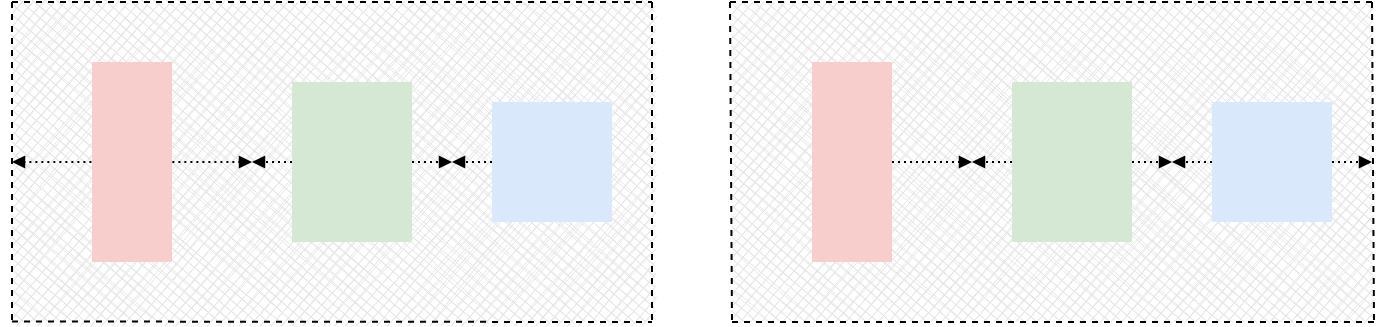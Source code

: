 <mxfile>
    <diagram id="cD52tqRjU22jmfu8s6Lm" name="Page-1">
        <mxGraphModel dx="1966" dy="629" grid="1" gridSize="10" guides="1" tooltips="1" connect="1" arrows="1" fold="1" page="1" pageScale="1" pageWidth="850" pageHeight="1100" math="0" shadow="0">
            <root>
                <mxCell id="0"/>
                <mxCell id="1" parent="0"/>
                <mxCell id="166" value="" style="rounded=0;whiteSpace=wrap;html=1;strokeColor=none;sketch=1;fillStyle=cross-hatch;fillColor=#E6E6E6;strokeWidth=1;" parent="1" vertex="1">
                    <mxGeometry width="320" height="160" as="geometry"/>
                </mxCell>
                <mxCell id="167" value="" style="endArrow=none;html=1;dashed=1;" parent="1" edge="1">
                    <mxGeometry width="50" height="50" relative="1" as="geometry">
                        <mxPoint as="sourcePoint"/>
                        <mxPoint x="320" as="targetPoint"/>
                    </mxGeometry>
                </mxCell>
                <mxCell id="169" value="" style="endArrow=none;html=1;dashed=1;" parent="1" edge="1">
                    <mxGeometry width="50" height="50" relative="1" as="geometry">
                        <mxPoint y="159.75" as="sourcePoint"/>
                        <mxPoint x="320" y="160" as="targetPoint"/>
                    </mxGeometry>
                </mxCell>
                <mxCell id="179" value="" style="rounded=0;whiteSpace=wrap;html=1;strokeColor=none;fillColor=#f8cecc;perimeterSpacing=0;" parent="1" vertex="1">
                    <mxGeometry x="40" y="30" width="40" height="100" as="geometry"/>
                </mxCell>
                <mxCell id="168" value="" style="endArrow=none;html=1;dashed=1;" parent="1" edge="1">
                    <mxGeometry width="50" height="50" relative="1" as="geometry">
                        <mxPoint as="sourcePoint"/>
                        <mxPoint y="160" as="targetPoint"/>
                    </mxGeometry>
                </mxCell>
                <mxCell id="193" value="" style="rounded=0;whiteSpace=wrap;html=1;strokeColor=none;fillColor=#d5e8d4;perimeterSpacing=0;" parent="1" vertex="1">
                    <mxGeometry x="140" y="40" width="60" height="80" as="geometry"/>
                </mxCell>
                <mxCell id="194" value="" style="rounded=0;whiteSpace=wrap;html=1;strokeColor=none;fillColor=#dae8fc;perimeterSpacing=0;" parent="1" vertex="1">
                    <mxGeometry x="240" y="50" width="60" height="60" as="geometry"/>
                </mxCell>
                <mxCell id="189" value="" style="endArrow=none;html=1;dashed=1;" parent="1" edge="1">
                    <mxGeometry width="50" height="50" relative="1" as="geometry">
                        <mxPoint x="320" as="sourcePoint"/>
                        <mxPoint x="320" y="160" as="targetPoint"/>
                    </mxGeometry>
                </mxCell>
                <mxCell id="195" value="" style="endArrow=block;dashed=1;html=1;fontFamily=Lucida Console;dashPattern=1 2;endFill=1;endSize=4;" parent="1" edge="1">
                    <mxGeometry width="50" height="50" relative="1" as="geometry">
                        <mxPoint x="80.19" y="80" as="sourcePoint"/>
                        <mxPoint x="120" y="80" as="targetPoint"/>
                    </mxGeometry>
                </mxCell>
                <mxCell id="196" value="" style="endArrow=block;dashed=1;html=1;fontFamily=Lucida Console;dashPattern=1 2;endFill=1;endSize=4;" parent="1" edge="1">
                    <mxGeometry width="50" height="50" relative="1" as="geometry">
                        <mxPoint x="39.69" y="80" as="sourcePoint"/>
                        <mxPoint y="80" as="targetPoint"/>
                    </mxGeometry>
                </mxCell>
                <mxCell id="223" value="" style="endArrow=block;dashed=1;html=1;fontFamily=Lucida Console;dashPattern=1 2;endFill=1;endSize=4;exitX=0;exitY=0.5;exitDx=0;exitDy=0;" edge="1" parent="1" source="193">
                    <mxGeometry width="50" height="50" relative="1" as="geometry">
                        <mxPoint x="90.19" y="90" as="sourcePoint"/>
                        <mxPoint x="120" y="80" as="targetPoint"/>
                    </mxGeometry>
                </mxCell>
                <mxCell id="224" value="" style="endArrow=block;dashed=1;html=1;fontFamily=Lucida Console;dashPattern=1 2;endFill=1;endSize=4;exitX=1;exitY=0.5;exitDx=0;exitDy=0;" edge="1" parent="1" source="193">
                    <mxGeometry width="50" height="50" relative="1" as="geometry">
                        <mxPoint x="150" y="90" as="sourcePoint"/>
                        <mxPoint x="220" y="80" as="targetPoint"/>
                    </mxGeometry>
                </mxCell>
                <mxCell id="225" value="" style="endArrow=block;dashed=1;html=1;fontFamily=Lucida Console;dashPattern=1 2;endFill=1;endSize=4;exitX=0;exitY=0.5;exitDx=0;exitDy=0;" edge="1" parent="1" source="194">
                    <mxGeometry width="50" height="50" relative="1" as="geometry">
                        <mxPoint x="210" y="90" as="sourcePoint"/>
                        <mxPoint x="220" y="80" as="targetPoint"/>
                    </mxGeometry>
                </mxCell>
                <mxCell id="227" value="" style="rounded=0;whiteSpace=wrap;html=1;strokeColor=none;sketch=1;fillStyle=cross-hatch;fillColor=#E6E6E6;strokeWidth=1;rotation=0;" vertex="1" parent="1">
                    <mxGeometry x="360" width="320" height="160" as="geometry"/>
                </mxCell>
                <mxCell id="228" value="" style="endArrow=none;html=1;dashed=1;" edge="1" parent="1">
                    <mxGeometry width="50" height="50" relative="1" as="geometry">
                        <mxPoint x="359" as="sourcePoint"/>
                        <mxPoint x="680" as="targetPoint"/>
                    </mxGeometry>
                </mxCell>
                <mxCell id="229" value="" style="endArrow=none;html=1;dashed=1;" edge="1" parent="1">
                    <mxGeometry width="50" height="50" relative="1" as="geometry">
                        <mxPoint x="360" y="160" as="sourcePoint"/>
                        <mxPoint x="681" y="160" as="targetPoint"/>
                    </mxGeometry>
                </mxCell>
                <mxCell id="230" value="" style="rounded=0;whiteSpace=wrap;html=1;strokeColor=none;fillColor=#f8cecc;perimeterSpacing=0;rotation=0;" vertex="1" parent="1">
                    <mxGeometry x="400" y="30" width="40" height="100" as="geometry"/>
                </mxCell>
                <mxCell id="231" value="" style="endArrow=none;html=1;dashed=1;" edge="1" parent="1">
                    <mxGeometry width="50" height="50" relative="1" as="geometry">
                        <mxPoint x="359" as="sourcePoint"/>
                        <mxPoint x="360" y="160" as="targetPoint"/>
                    </mxGeometry>
                </mxCell>
                <mxCell id="232" value="" style="rounded=0;whiteSpace=wrap;html=1;strokeColor=none;fillColor=#d5e8d4;perimeterSpacing=0;rotation=0;" vertex="1" parent="1">
                    <mxGeometry x="500" y="40" width="60" height="80" as="geometry"/>
                </mxCell>
                <mxCell id="233" value="" style="rounded=0;whiteSpace=wrap;html=1;strokeColor=none;fillColor=#dae8fc;perimeterSpacing=0;rotation=0;" vertex="1" parent="1">
                    <mxGeometry x="600" y="50" width="60" height="60" as="geometry"/>
                </mxCell>
                <mxCell id="234" value="" style="endArrow=none;html=1;dashed=1;" edge="1" parent="1">
                    <mxGeometry width="50" height="50" relative="1" as="geometry">
                        <mxPoint x="680" as="sourcePoint"/>
                        <mxPoint x="681" y="160" as="targetPoint"/>
                    </mxGeometry>
                </mxCell>
                <mxCell id="235" value="" style="endArrow=block;dashed=1;html=1;fontFamily=Lucida Console;dashPattern=1 2;endFill=1;endSize=4;" edge="1" parent="1">
                    <mxGeometry width="50" height="50" relative="1" as="geometry">
                        <mxPoint x="440" y="80" as="sourcePoint"/>
                        <mxPoint x="480" y="80" as="targetPoint"/>
                    </mxGeometry>
                </mxCell>
                <mxCell id="236" value="" style="endArrow=block;dashed=1;html=1;fontFamily=Lucida Console;dashPattern=1 2;endFill=1;endSize=4;exitX=1;exitY=0.5;exitDx=0;exitDy=0;" edge="1" parent="1" source="233">
                    <mxGeometry width="50" height="50" relative="1" as="geometry">
                        <mxPoint x="400" y="80" as="sourcePoint"/>
                        <mxPoint x="680" y="80" as="targetPoint"/>
                    </mxGeometry>
                </mxCell>
                <mxCell id="237" value="" style="endArrow=block;dashed=1;html=1;fontFamily=Lucida Console;dashPattern=1 2;endFill=1;endSize=4;exitX=0;exitY=0.5;exitDx=0;exitDy=0;" edge="1" parent="1" source="232">
                    <mxGeometry width="50" height="50" relative="1" as="geometry">
                        <mxPoint x="450" y="90" as="sourcePoint"/>
                        <mxPoint x="480" y="80" as="targetPoint"/>
                    </mxGeometry>
                </mxCell>
                <mxCell id="238" value="" style="endArrow=block;dashed=1;html=1;fontFamily=Lucida Console;dashPattern=1 2;endFill=1;endSize=4;exitX=1;exitY=0.5;exitDx=0;exitDy=0;" edge="1" parent="1" source="232">
                    <mxGeometry width="50" height="50" relative="1" as="geometry">
                        <mxPoint x="510" y="90" as="sourcePoint"/>
                        <mxPoint x="580" y="80" as="targetPoint"/>
                    </mxGeometry>
                </mxCell>
                <mxCell id="239" value="" style="endArrow=block;dashed=1;html=1;fontFamily=Lucida Console;dashPattern=1 2;endFill=1;endSize=4;exitX=0;exitY=0.5;exitDx=0;exitDy=0;" edge="1" parent="1" source="233">
                    <mxGeometry width="50" height="50" relative="1" as="geometry">
                        <mxPoint x="570" y="90" as="sourcePoint"/>
                        <mxPoint x="580" y="80" as="targetPoint"/>
                    </mxGeometry>
                </mxCell>
            </root>
        </mxGraphModel>
    </diagram>
</mxfile>